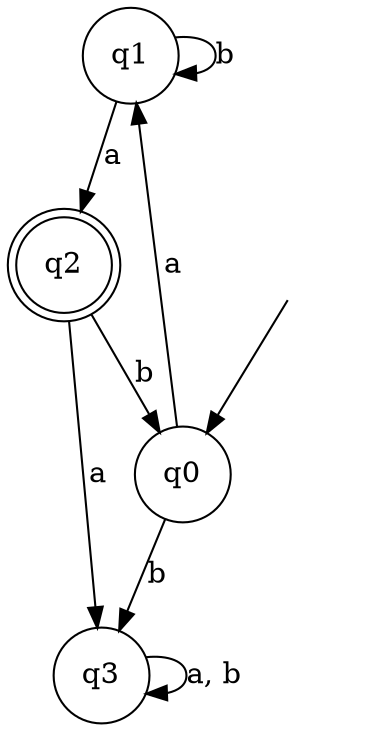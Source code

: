 digraph Automaton {

q1 [shape = circle];

q2 [shape = doublecircle];

q3 [shape = circle];

_nil [style = invis];

q0 [shape = circle];

q0 -> q3 [label = "b"];

q2 -> q0 [label = "b"];

_nil -> q0;

q1 -> q1 [label = "b"];

q3 -> q3 [label = "a, b"];

q1 -> q2 [label = "a"];

q2 -> q3 [label = "a"];

q0 -> q1 [label = "a"];

}
